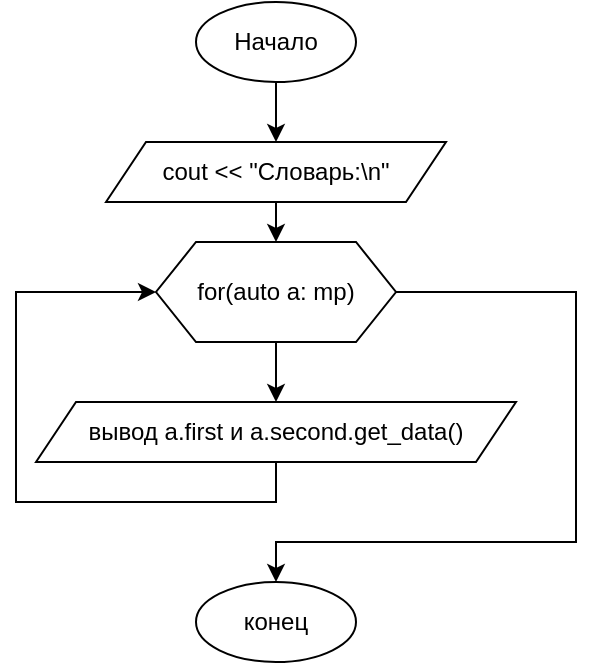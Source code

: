 <mxfile version="25.0.3">
  <diagram id="C5RBs43oDa-KdzZeNtuy" name="Page-1">
    <mxGraphModel dx="749" dy="1853" grid="1" gridSize="10" guides="1" tooltips="1" connect="1" arrows="1" fold="1" page="1" pageScale="1" pageWidth="827" pageHeight="1169" math="0" shadow="0">
      <root>
        <mxCell id="WIyWlLk6GJQsqaUBKTNV-0" />
        <mxCell id="WIyWlLk6GJQsqaUBKTNV-1" parent="WIyWlLk6GJQsqaUBKTNV-0" />
        <mxCell id="StO1JO4dLpnTP3rDog0m-2" style="edgeStyle=orthogonalEdgeStyle;rounded=0;orthogonalLoop=1;jettySize=auto;html=1;exitX=0.5;exitY=1;exitDx=0;exitDy=0;entryX=0.5;entryY=0;entryDx=0;entryDy=0;" edge="1" parent="WIyWlLk6GJQsqaUBKTNV-1" source="StO1JO4dLpnTP3rDog0m-0" target="StO1JO4dLpnTP3rDog0m-1">
          <mxGeometry relative="1" as="geometry" />
        </mxCell>
        <mxCell id="StO1JO4dLpnTP3rDog0m-0" value="Начало" style="ellipse;whiteSpace=wrap;html=1;" vertex="1" parent="WIyWlLk6GJQsqaUBKTNV-1">
          <mxGeometry x="260" y="90" width="80" height="40" as="geometry" />
        </mxCell>
        <mxCell id="StO1JO4dLpnTP3rDog0m-4" style="edgeStyle=orthogonalEdgeStyle;rounded=0;orthogonalLoop=1;jettySize=auto;html=1;exitX=0.5;exitY=1;exitDx=0;exitDy=0;entryX=0.5;entryY=0;entryDx=0;entryDy=0;" edge="1" parent="WIyWlLk6GJQsqaUBKTNV-1" source="StO1JO4dLpnTP3rDog0m-1" target="StO1JO4dLpnTP3rDog0m-3">
          <mxGeometry relative="1" as="geometry" />
        </mxCell>
        <mxCell id="StO1JO4dLpnTP3rDog0m-1" value="cout &amp;lt;&amp;lt; &quot;Словарь:\n&quot;" style="shape=parallelogram;perimeter=parallelogramPerimeter;whiteSpace=wrap;html=1;fixedSize=1;" vertex="1" parent="WIyWlLk6GJQsqaUBKTNV-1">
          <mxGeometry x="215" y="160" width="170" height="30" as="geometry" />
        </mxCell>
        <mxCell id="StO1JO4dLpnTP3rDog0m-6" style="edgeStyle=orthogonalEdgeStyle;rounded=0;orthogonalLoop=1;jettySize=auto;html=1;exitX=0.5;exitY=1;exitDx=0;exitDy=0;entryX=0.5;entryY=0;entryDx=0;entryDy=0;" edge="1" parent="WIyWlLk6GJQsqaUBKTNV-1" source="StO1JO4dLpnTP3rDog0m-3" target="StO1JO4dLpnTP3rDog0m-5">
          <mxGeometry relative="1" as="geometry" />
        </mxCell>
        <mxCell id="StO1JO4dLpnTP3rDog0m-9" style="edgeStyle=orthogonalEdgeStyle;rounded=0;orthogonalLoop=1;jettySize=auto;html=1;exitX=1;exitY=0.5;exitDx=0;exitDy=0;entryX=0.5;entryY=0;entryDx=0;entryDy=0;" edge="1" parent="WIyWlLk6GJQsqaUBKTNV-1" source="StO1JO4dLpnTP3rDog0m-3" target="StO1JO4dLpnTP3rDog0m-8">
          <mxGeometry relative="1" as="geometry">
            <Array as="points">
              <mxPoint x="450" y="235" />
              <mxPoint x="450" y="360" />
              <mxPoint x="300" y="360" />
            </Array>
          </mxGeometry>
        </mxCell>
        <mxCell id="StO1JO4dLpnTP3rDog0m-3" value="for(auto a: mp)" style="shape=hexagon;perimeter=hexagonPerimeter2;whiteSpace=wrap;html=1;fixedSize=1;size=20;" vertex="1" parent="WIyWlLk6GJQsqaUBKTNV-1">
          <mxGeometry x="240" y="210" width="120" height="50" as="geometry" />
        </mxCell>
        <mxCell id="StO1JO4dLpnTP3rDog0m-7" style="edgeStyle=orthogonalEdgeStyle;rounded=0;orthogonalLoop=1;jettySize=auto;html=1;exitX=0.5;exitY=1;exitDx=0;exitDy=0;entryX=0;entryY=0.5;entryDx=0;entryDy=0;" edge="1" parent="WIyWlLk6GJQsqaUBKTNV-1" source="StO1JO4dLpnTP3rDog0m-5" target="StO1JO4dLpnTP3rDog0m-3">
          <mxGeometry relative="1" as="geometry">
            <Array as="points">
              <mxPoint x="300" y="340" />
              <mxPoint x="170" y="340" />
              <mxPoint x="170" y="235" />
            </Array>
          </mxGeometry>
        </mxCell>
        <mxCell id="StO1JO4dLpnTP3rDog0m-5" value="вывод a.first и a.second.get_data()" style="shape=parallelogram;perimeter=parallelogramPerimeter;whiteSpace=wrap;html=1;fixedSize=1;" vertex="1" parent="WIyWlLk6GJQsqaUBKTNV-1">
          <mxGeometry x="180" y="290" width="240" height="30" as="geometry" />
        </mxCell>
        <mxCell id="StO1JO4dLpnTP3rDog0m-8" value="конец" style="ellipse;whiteSpace=wrap;html=1;" vertex="1" parent="WIyWlLk6GJQsqaUBKTNV-1">
          <mxGeometry x="260" y="380" width="80" height="40" as="geometry" />
        </mxCell>
      </root>
    </mxGraphModel>
  </diagram>
</mxfile>
